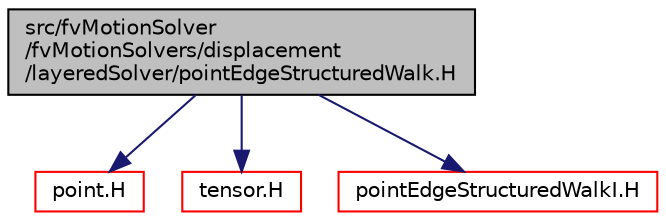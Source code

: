 digraph "src/fvMotionSolver/fvMotionSolvers/displacement/layeredSolver/pointEdgeStructuredWalk.H"
{
  bgcolor="transparent";
  edge [fontname="Helvetica",fontsize="10",labelfontname="Helvetica",labelfontsize="10"];
  node [fontname="Helvetica",fontsize="10",shape=record];
  Node1 [label="src/fvMotionSolver\l/fvMotionSolvers/displacement\l/layeredSolver/pointEdgeStructuredWalk.H",height=0.2,width=0.4,color="black", fillcolor="grey75", style="filled", fontcolor="black"];
  Node1 -> Node2 [color="midnightblue",fontsize="10",style="solid",fontname="Helvetica"];
  Node2 [label="point.H",height=0.2,width=0.4,color="red",URL="$a09117.html"];
  Node1 -> Node3 [color="midnightblue",fontsize="10",style="solid",fontname="Helvetica"];
  Node3 [label="tensor.H",height=0.2,width=0.4,color="red",URL="$a09381.html"];
  Node1 -> Node4 [color="midnightblue",fontsize="10",style="solid",fontname="Helvetica"];
  Node4 [label="pointEdgeStructuredWalkI.H",height=0.2,width=0.4,color="red",URL="$a06500.html"];
}
